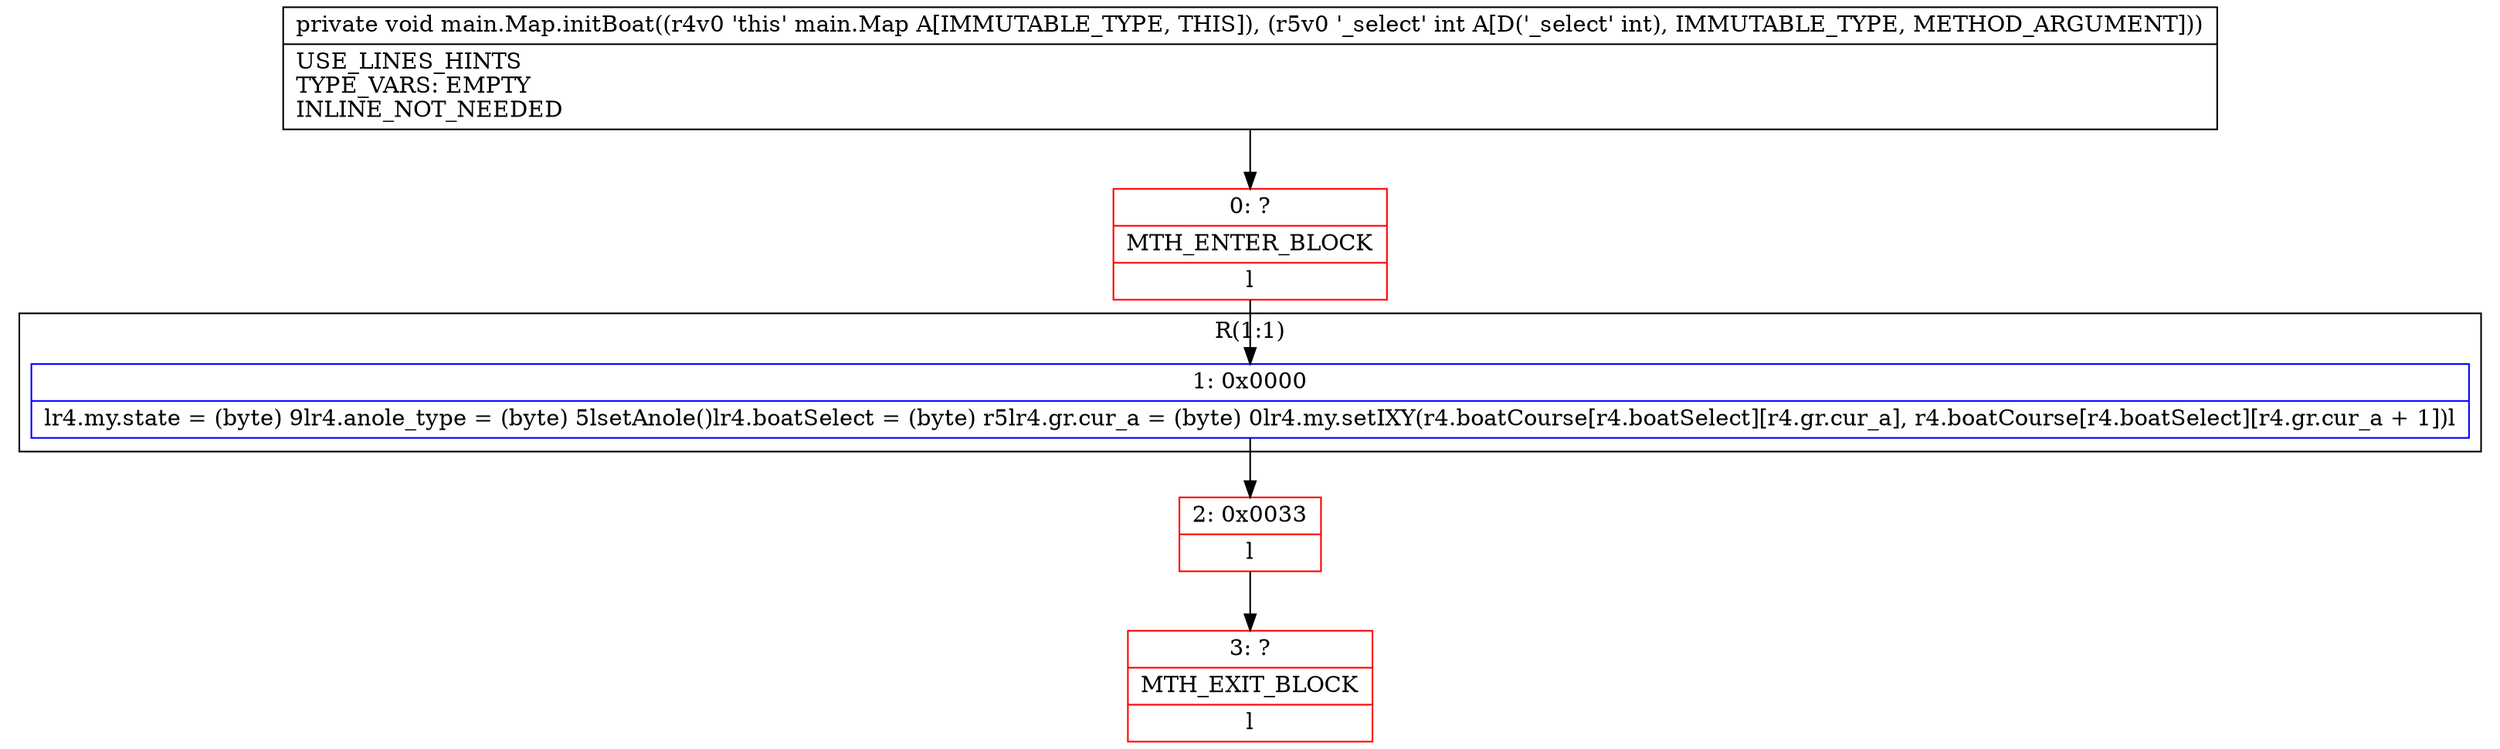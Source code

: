 digraph "CFG formain.Map.initBoat(I)V" {
subgraph cluster_Region_1663252674 {
label = "R(1:1)";
node [shape=record,color=blue];
Node_1 [shape=record,label="{1\:\ 0x0000|lr4.my.state = (byte) 9lr4.anole_type = (byte) 5lsetAnole()lr4.boatSelect = (byte) r5lr4.gr.cur_a = (byte) 0lr4.my.setIXY(r4.boatCourse[r4.boatSelect][r4.gr.cur_a], r4.boatCourse[r4.boatSelect][r4.gr.cur_a + 1])l}"];
}
Node_0 [shape=record,color=red,label="{0\:\ ?|MTH_ENTER_BLOCK\l|l}"];
Node_2 [shape=record,color=red,label="{2\:\ 0x0033|l}"];
Node_3 [shape=record,color=red,label="{3\:\ ?|MTH_EXIT_BLOCK\l|l}"];
MethodNode[shape=record,label="{private void main.Map.initBoat((r4v0 'this' main.Map A[IMMUTABLE_TYPE, THIS]), (r5v0 '_select' int A[D('_select' int), IMMUTABLE_TYPE, METHOD_ARGUMENT]))  | USE_LINES_HINTS\lTYPE_VARS: EMPTY\lINLINE_NOT_NEEDED\l}"];
MethodNode -> Node_0;
Node_1 -> Node_2;
Node_0 -> Node_1;
Node_2 -> Node_3;
}

